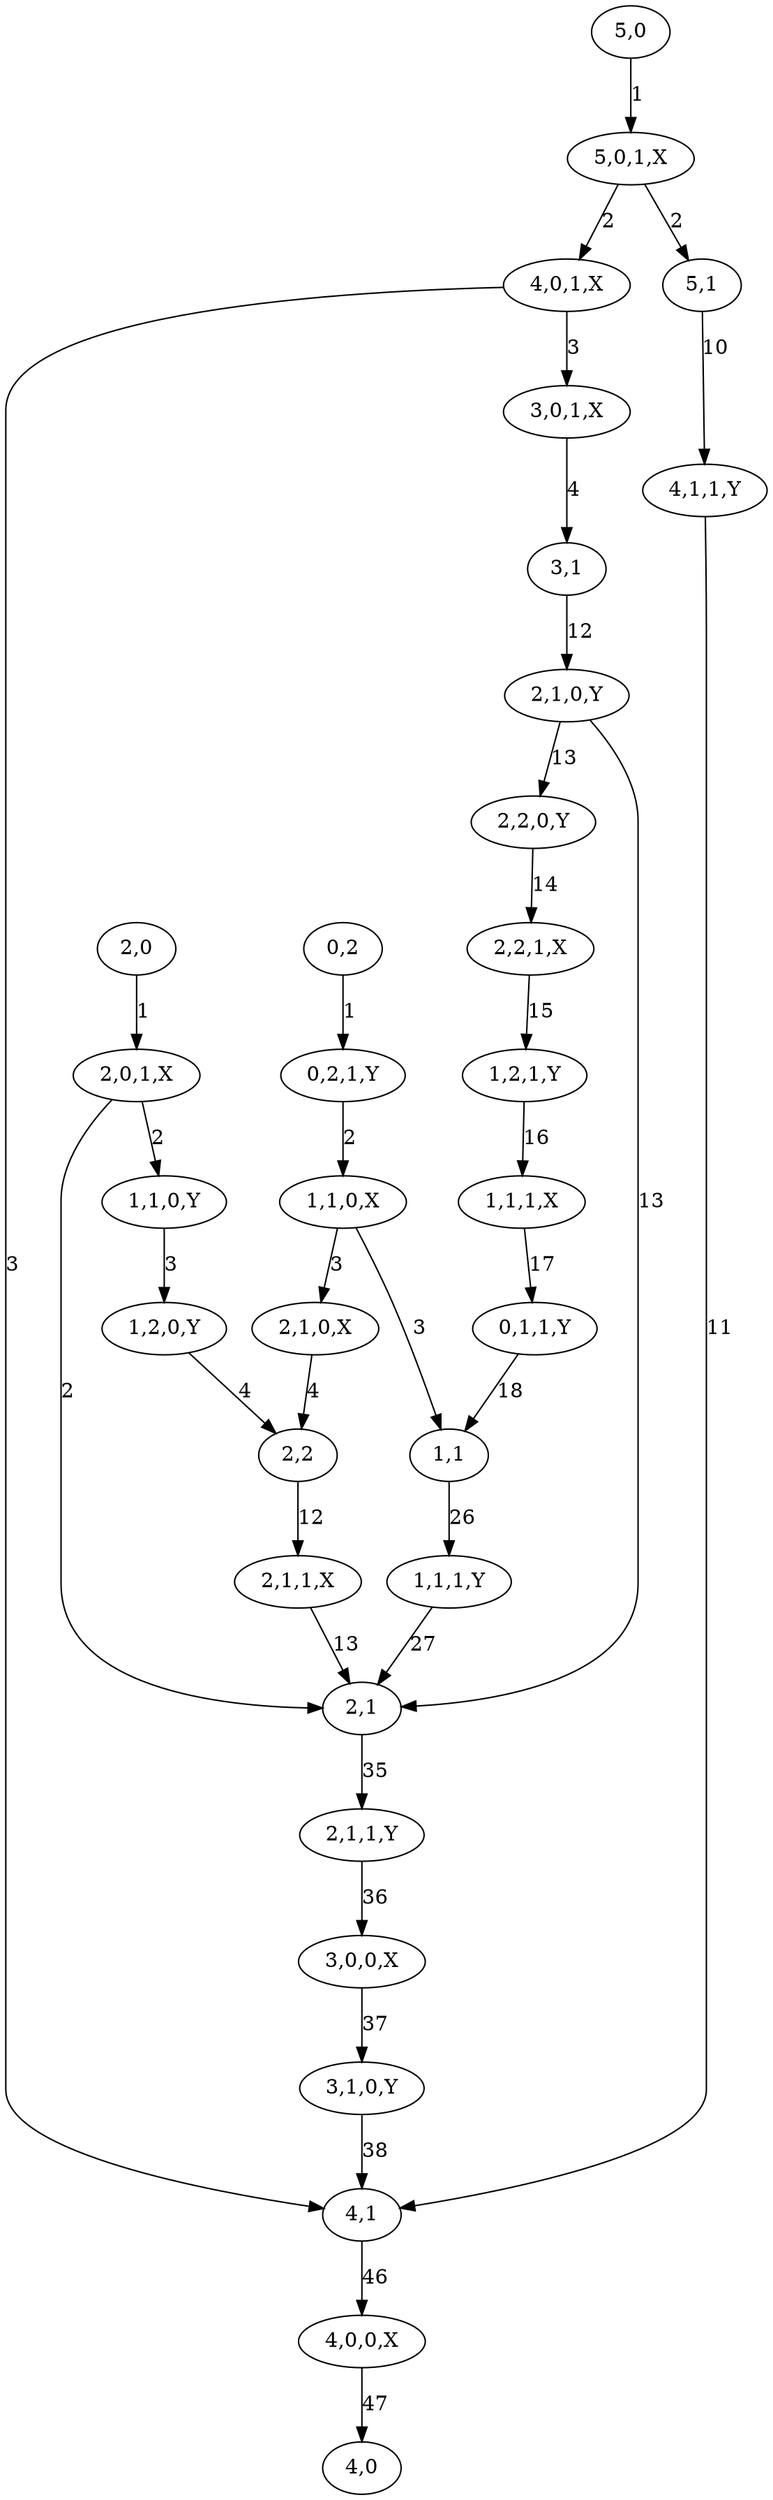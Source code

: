 digraph graphname {
"2,0,1,X" [nodetype=route];
"0,2" [nodetype=logic];
"2,1,1,X" [nodetype=route];
"1,1" [nodetype=logic];
"2,1" [nodetype=logic];
"2,0" [nodetype=logic];
"2,2" [nodetype=logic];
"3,0,0,X" [nodetype=route];
"4,1" [nodetype=logic];
"4,0" [nodetype=logic];
"4,0,1,X" [nodetype=route];
"5,0" [nodetype=logic];
"5,1" [nodetype=logic];
"3,1" [nodetype=logic];
"4,0,0,X" [nodetype=route];
"2,2,0,Y" [nodetype=route];
"2,1,1,Y" [nodetype=route];
"1,2,0,Y" [nodetype=route];
"1,1,0,Y" [nodetype=route];
"5,0,1,X" [nodetype=route];
"2,1,0,X" [nodetype=route];
"3,0,1,X" [nodetype=route];
"1,1,0,X" [nodetype=route];
"1,1,1,X" [nodetype=route];
"1,1,1,Y" [nodetype=route];
"0,1,1,Y" [nodetype=route];
"3,1,0,Y" [nodetype=route];
"2,1,0,Y" [nodetype=route];
"1,2,1,Y" [nodetype=route];
"4,1,1,Y" [nodetype=route];
"0,2,1,Y" [nodetype=route];
"2,2,1,X" [nodetype=route];
"2,0,1,X" -> "2,1"  [label=2];
"2,0,1,X" -> "1,1,0,Y"  [label=2];
"0,2" -> "0,2,1,Y"  [label=1];
"2,1,1,X" -> "2,1"  [label=13];
"1,1" -> "1,1,1,Y"  [label=26];
"2,1" -> "2,1,1,Y"  [label=35];
"2,0" -> "2,0,1,X"  [label=1];
"2,2" -> "2,1,1,X"  [label=12];
"3,0,0,X" -> "3,1,0,Y"  [label=37];
"4,1" -> "4,0,0,X"  [label=46];
"4,0,1,X" -> "4,1"  [label=3];
"4,0,1,X" -> "3,0,1,X"  [label=3];
"5,0" -> "5,0,1,X"  [label=1];
"5,1" -> "4,1,1,Y"  [label=10];
"3,1" -> "2,1,0,Y"  [label=12];
"4,0,0,X" -> "4,0"  [label=47];
"2,2,0,Y" -> "2,2,1,X"  [label=14];
"2,1,1,Y" -> "3,0,0,X"  [label=36];
"1,2,0,Y" -> "2,2"  [label=4];
"1,1,0,Y" -> "1,2,0,Y"  [label=3];
"5,0,1,X" -> "5,1"  [label=2];
"5,0,1,X" -> "4,0,1,X"  [label=2];
"2,1,0,X" -> "2,2"  [label=4];
"3,0,1,X" -> "3,1"  [label=4];
"1,1,0,X" -> "2,1,0,X"  [label=3];
"1,1,0,X" -> "1,1"  [label=3];
"1,1,1,X" -> "0,1,1,Y"  [label=17];
"1,1,1,Y" -> "2,1"  [label=27];
"0,1,1,Y" -> "1,1"  [label=18];
"3,1,0,Y" -> "4,1"  [label=38];
"2,1,0,Y" -> "2,1"  [label=13];
"2,1,0,Y" -> "2,2,0,Y"  [label=13];
"1,2,1,Y" -> "1,1,1,X"  [label=16];
"4,1,1,Y" -> "4,1"  [label=11];
"0,2,1,Y" -> "1,1,0,X"  [label=2];
"2,2,1,X" -> "1,2,1,Y"  [label=15];
}
